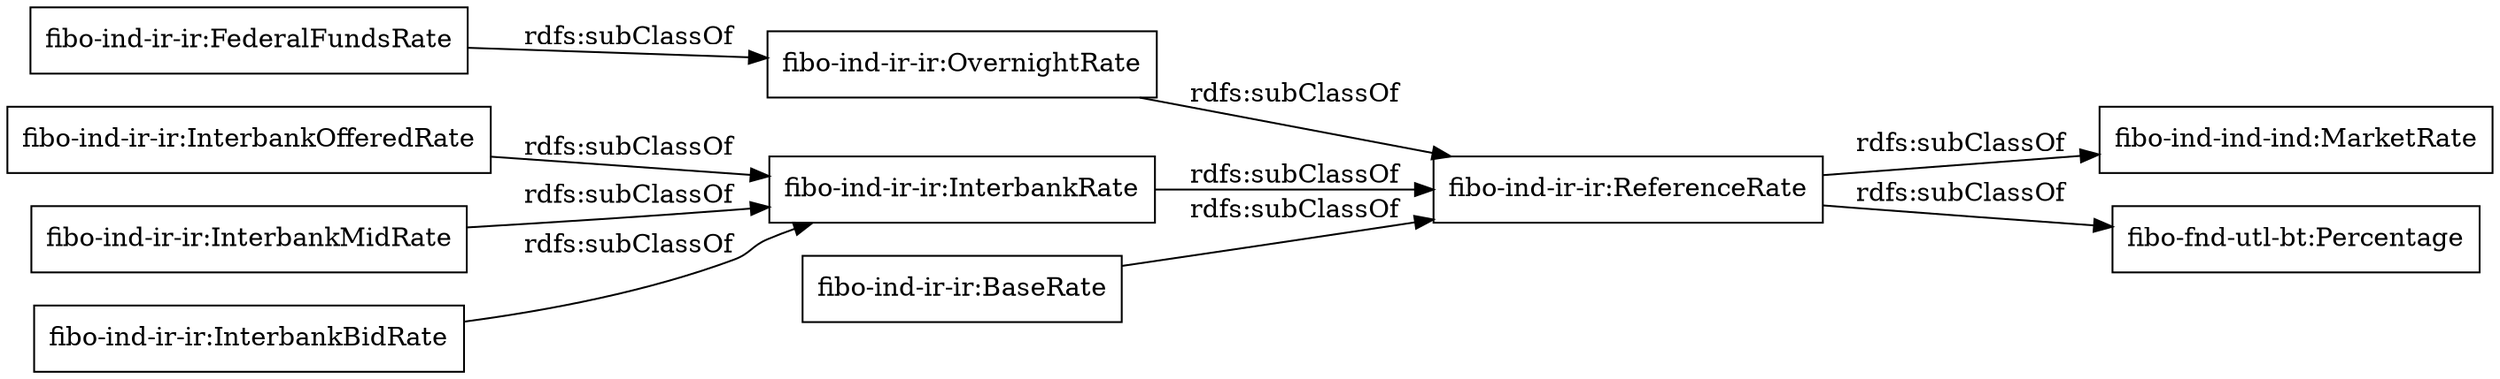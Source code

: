 digraph ar2dtool_diagram { 
rankdir=LR;
size="1000"
node [shape = rectangle, color="black"]; "fibo-ind-ir-ir:ReferenceRate" "fibo-ind-ir-ir:OvernightRate" "fibo-ind-ir-ir:InterbankRate" "fibo-ind-ir-ir:InterbankOfferedRate" "fibo-ind-ir-ir:InterbankMidRate" "fibo-ind-ir-ir:InterbankBidRate" "fibo-ind-ir-ir:FederalFundsRate" "fibo-ind-ir-ir:BaseRate" ; /*classes style*/
	"fibo-ind-ir-ir:ReferenceRate" -> "fibo-ind-ind-ind:MarketRate" [ label = "rdfs:subClassOf" ];
	"fibo-ind-ir-ir:ReferenceRate" -> "fibo-fnd-utl-bt:Percentage" [ label = "rdfs:subClassOf" ];
	"fibo-ind-ir-ir:OvernightRate" -> "fibo-ind-ir-ir:ReferenceRate" [ label = "rdfs:subClassOf" ];
	"fibo-ind-ir-ir:InterbankBidRate" -> "fibo-ind-ir-ir:InterbankRate" [ label = "rdfs:subClassOf" ];
	"fibo-ind-ir-ir:InterbankOfferedRate" -> "fibo-ind-ir-ir:InterbankRate" [ label = "rdfs:subClassOf" ];
	"fibo-ind-ir-ir:BaseRate" -> "fibo-ind-ir-ir:ReferenceRate" [ label = "rdfs:subClassOf" ];
	"fibo-ind-ir-ir:InterbankRate" -> "fibo-ind-ir-ir:ReferenceRate" [ label = "rdfs:subClassOf" ];
	"fibo-ind-ir-ir:InterbankMidRate" -> "fibo-ind-ir-ir:InterbankRate" [ label = "rdfs:subClassOf" ];
	"fibo-ind-ir-ir:FederalFundsRate" -> "fibo-ind-ir-ir:OvernightRate" [ label = "rdfs:subClassOf" ];

}

